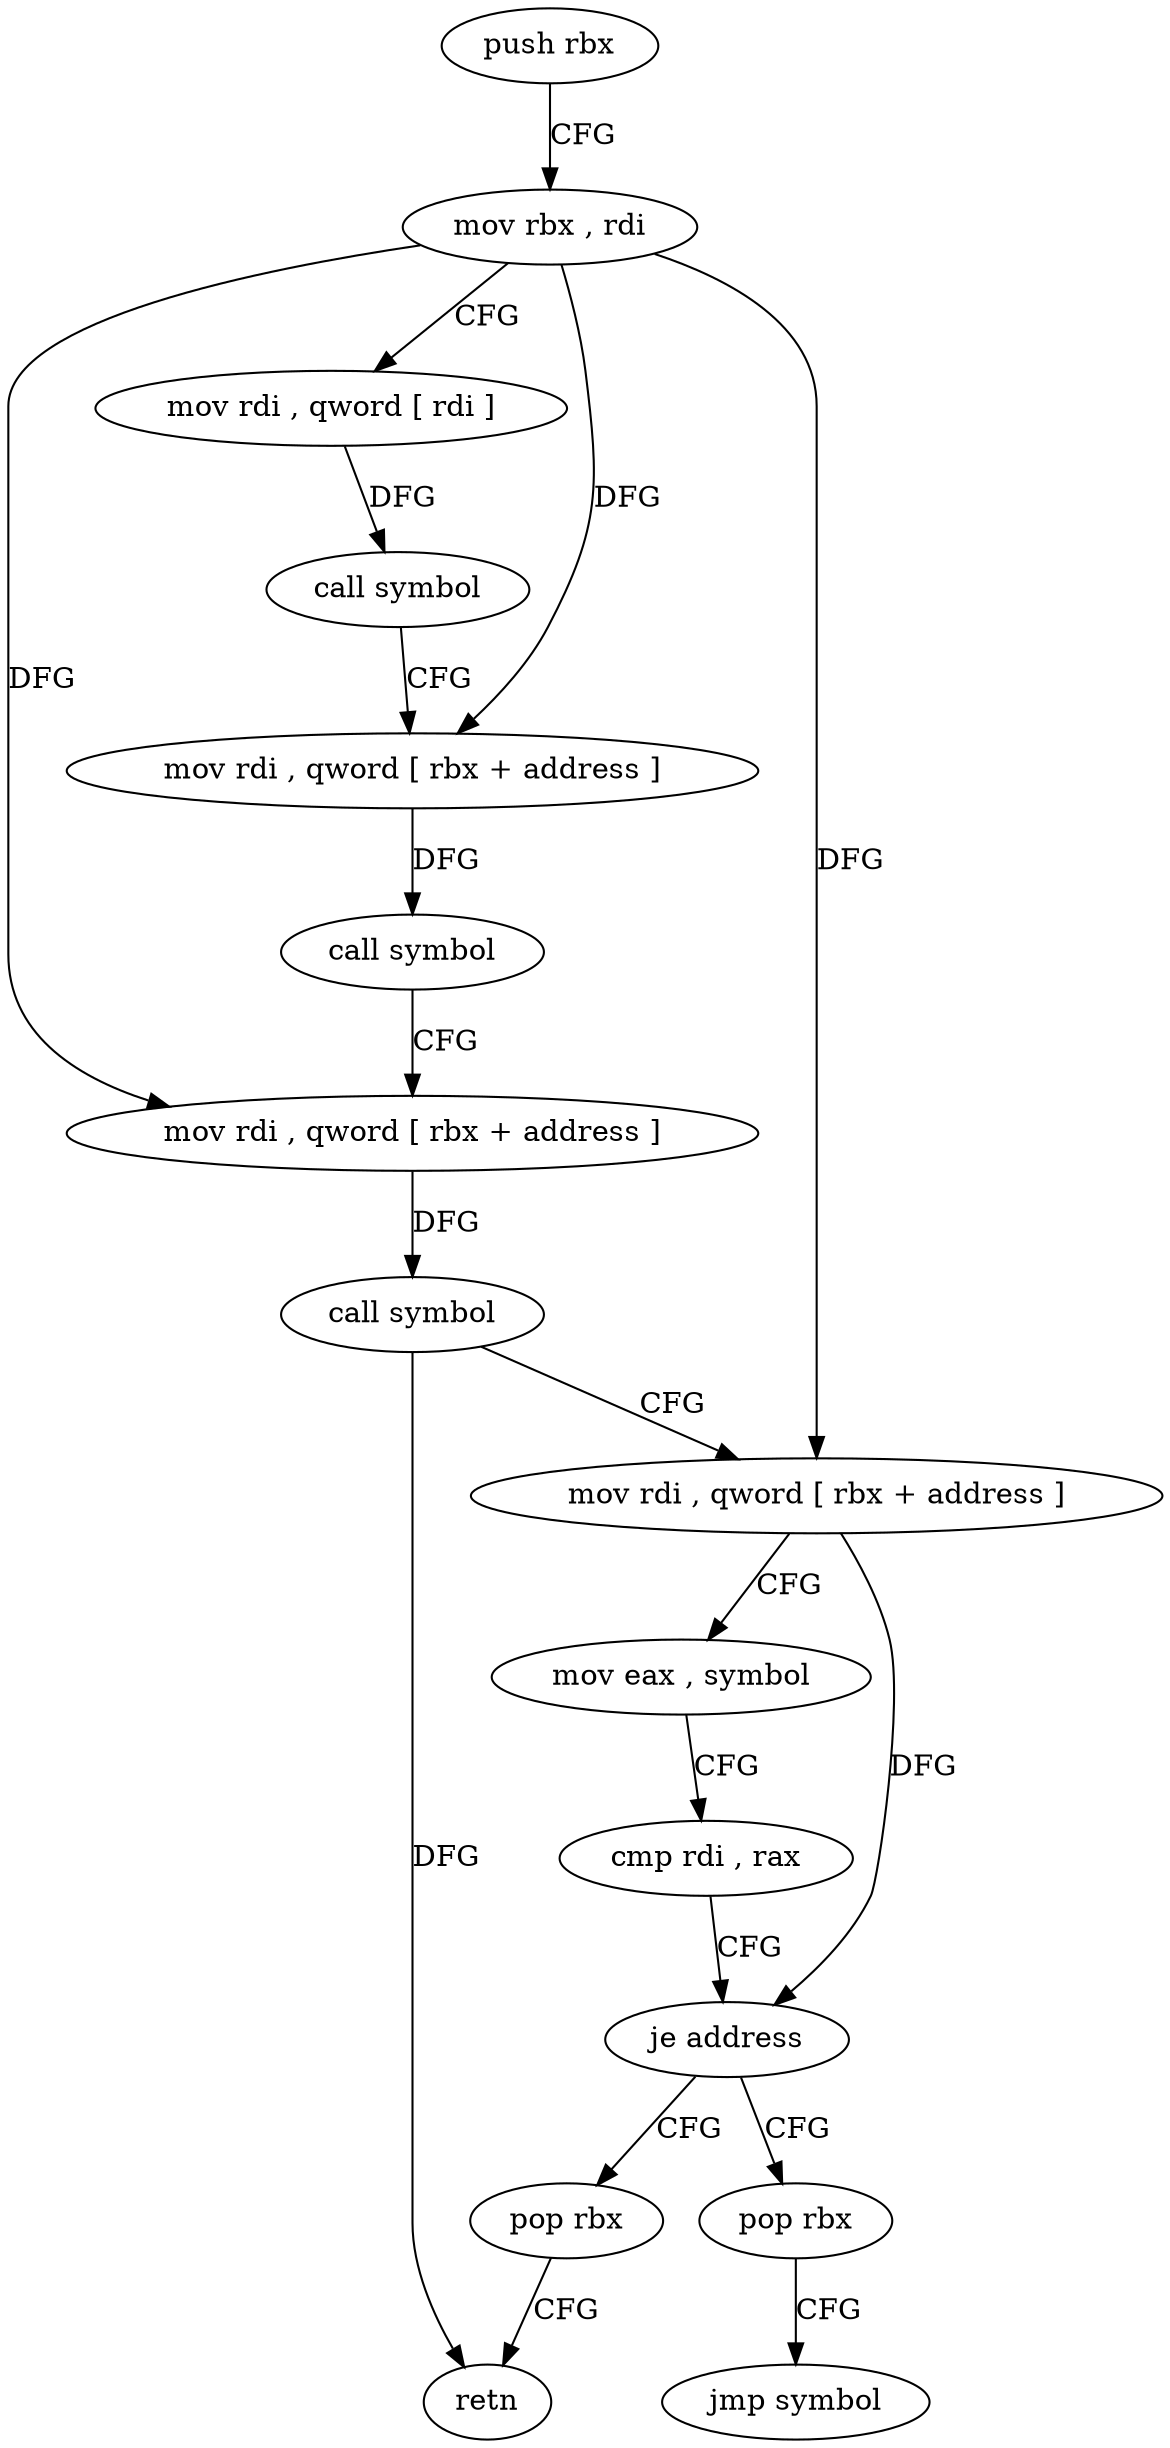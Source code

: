 digraph "func" {
"4223040" [label = "push rbx" ]
"4223041" [label = "mov rbx , rdi" ]
"4223044" [label = "mov rdi , qword [ rdi ]" ]
"4223047" [label = "call symbol" ]
"4223052" [label = "mov rdi , qword [ rbx + address ]" ]
"4223056" [label = "call symbol" ]
"4223061" [label = "mov rdi , qword [ rbx + address ]" ]
"4223065" [label = "call symbol" ]
"4223070" [label = "mov rdi , qword [ rbx + address ]" ]
"4223077" [label = "mov eax , symbol" ]
"4223082" [label = "cmp rdi , rax" ]
"4223085" [label = "je address" ]
"4223093" [label = "pop rbx" ]
"4223087" [label = "pop rbx" ]
"4223094" [label = "retn" ]
"4223088" [label = "jmp symbol" ]
"4223040" -> "4223041" [ label = "CFG" ]
"4223041" -> "4223044" [ label = "CFG" ]
"4223041" -> "4223052" [ label = "DFG" ]
"4223041" -> "4223061" [ label = "DFG" ]
"4223041" -> "4223070" [ label = "DFG" ]
"4223044" -> "4223047" [ label = "DFG" ]
"4223047" -> "4223052" [ label = "CFG" ]
"4223052" -> "4223056" [ label = "DFG" ]
"4223056" -> "4223061" [ label = "CFG" ]
"4223061" -> "4223065" [ label = "DFG" ]
"4223065" -> "4223070" [ label = "CFG" ]
"4223065" -> "4223094" [ label = "DFG" ]
"4223070" -> "4223077" [ label = "CFG" ]
"4223070" -> "4223085" [ label = "DFG" ]
"4223077" -> "4223082" [ label = "CFG" ]
"4223082" -> "4223085" [ label = "CFG" ]
"4223085" -> "4223093" [ label = "CFG" ]
"4223085" -> "4223087" [ label = "CFG" ]
"4223093" -> "4223094" [ label = "CFG" ]
"4223087" -> "4223088" [ label = "CFG" ]
}
